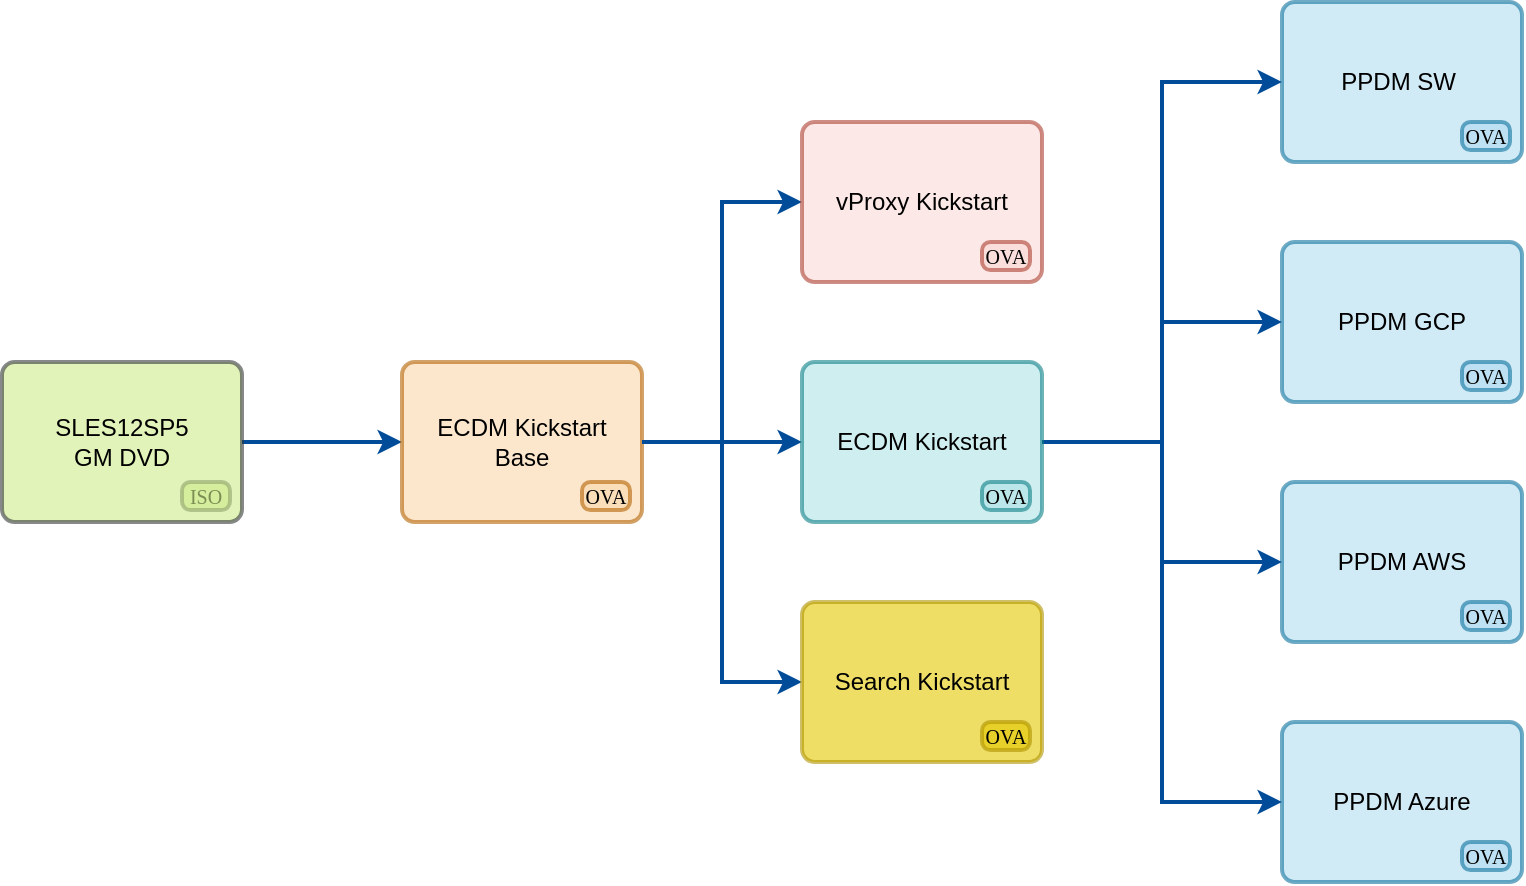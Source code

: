 <mxfile version="24.7.17" pages="4">
  <diagram id="RIBj0NC18Egiunix4PCp" name="第 1 页">
    <mxGraphModel dx="1434" dy="738" grid="1" gridSize="10" guides="1" tooltips="1" connect="1" arrows="1" fold="1" page="1" pageScale="1" pageWidth="850" pageHeight="1100" math="0" shadow="0">
      <root>
        <mxCell id="0" />
        <mxCell id="1" parent="0" />
        <mxCell id="ygo22j3mXmgOa0LPUdUS-7" value="" style="edgeStyle=orthogonalEdgeStyle;rounded=0;orthogonalLoop=1;jettySize=auto;html=1;strokeWidth=2;strokeColor=#004C99;exitX=1;exitY=0.5;exitDx=0;exitDy=0;" parent="1" source="ygo22j3mXmgOa0LPUdUS-35" target="ygo22j3mXmgOa0LPUdUS-6" edge="1">
          <mxGeometry relative="1" as="geometry">
            <mxPoint x="160" y="240" as="sourcePoint" />
          </mxGeometry>
        </mxCell>
        <mxCell id="ygo22j3mXmgOa0LPUdUS-13" value="" style="edgeStyle=orthogonalEdgeStyle;rounded=0;orthogonalLoop=1;jettySize=auto;html=1;fontFamily=Lucida Console;fontSize=10;fontColor=#66B2FF;strokeColor=#004C99;strokeWidth=2;" parent="1" source="ygo22j3mXmgOa0LPUdUS-6" target="ygo22j3mXmgOa0LPUdUS-12" edge="1">
          <mxGeometry relative="1" as="geometry" />
        </mxCell>
        <mxCell id="ygo22j3mXmgOa0LPUdUS-18" value="" style="group" parent="1" vertex="1" connectable="0">
          <mxGeometry x="680" y="20" width="120" height="80" as="geometry" />
        </mxCell>
        <mxCell id="ygo22j3mXmgOa0LPUdUS-15" value="PPDM SW&amp;nbsp;" style="rounded=1;whiteSpace=wrap;html=1;fillColor=#b1ddf0;strokeColor=#10739e;strokeWidth=2;opacity=60;arcSize=8;glass=0;sketch=0;shadow=0;" parent="ygo22j3mXmgOa0LPUdUS-18" vertex="1">
          <mxGeometry width="120" height="80" as="geometry" />
        </mxCell>
        <mxCell id="ygo22j3mXmgOa0LPUdUS-17" value="OVA" style="rounded=1;whiteSpace=wrap;html=1;shadow=0;glass=0;sketch=0;strokeWidth=2;opacity=60;arcSize=30;fontSize=10;fontFamily=Lucida Console;labelBackgroundColor=none;labelBorderColor=none;strokeColor=#10739e;fillColor=#b1ddf0;" parent="ygo22j3mXmgOa0LPUdUS-18" vertex="1">
          <mxGeometry x="90" y="60" width="24" height="14" as="geometry" />
        </mxCell>
        <mxCell id="ygo22j3mXmgOa0LPUdUS-20" value="" style="group" parent="1" vertex="1" connectable="0">
          <mxGeometry x="240" y="200" width="120" height="80" as="geometry" />
        </mxCell>
        <mxCell id="ygo22j3mXmgOa0LPUdUS-6" value="ECDM Kickstart &lt;br&gt;Base" style="rounded=1;whiteSpace=wrap;html=1;fillColor=#fad7ac;strokeColor=#b46504;strokeWidth=2;opacity=60;arcSize=8;glass=0;sketch=0;shadow=0;" parent="ygo22j3mXmgOa0LPUdUS-20" vertex="1">
          <mxGeometry width="120" height="80" as="geometry" />
        </mxCell>
        <mxCell id="ygo22j3mXmgOa0LPUdUS-10" value="OVA" style="rounded=1;whiteSpace=wrap;html=1;shadow=0;glass=0;sketch=0;strokeWidth=2;opacity=60;arcSize=30;fontSize=10;fontFamily=Lucida Console;labelBackgroundColor=none;labelBorderColor=none;strokeColor=#b46504;fillColor=#fad7ac;" parent="ygo22j3mXmgOa0LPUdUS-20" vertex="1">
          <mxGeometry x="90" y="60" width="24" height="14" as="geometry" />
        </mxCell>
        <mxCell id="ygo22j3mXmgOa0LPUdUS-22" value="PPDM GCP" style="rounded=1;whiteSpace=wrap;html=1;fillColor=#b1ddf0;strokeColor=#10739e;strokeWidth=2;opacity=60;arcSize=8;glass=0;sketch=0;shadow=0;" parent="1" vertex="1">
          <mxGeometry x="680" y="140" width="120" height="80" as="geometry" />
        </mxCell>
        <mxCell id="ygo22j3mXmgOa0LPUdUS-24" value="PPDM AWS" style="rounded=1;whiteSpace=wrap;html=1;fillColor=#b1ddf0;strokeColor=#10739e;strokeWidth=2;opacity=60;arcSize=8;glass=0;sketch=0;shadow=0;" parent="1" vertex="1">
          <mxGeometry x="680" y="260" width="120" height="80" as="geometry" />
        </mxCell>
        <mxCell id="ygo22j3mXmgOa0LPUdUS-26" value="PPDM Azure" style="rounded=1;whiteSpace=wrap;html=1;fillColor=#b1ddf0;strokeColor=#10739e;strokeWidth=2;opacity=60;arcSize=8;glass=0;sketch=0;shadow=0;" parent="1" vertex="1">
          <mxGeometry x="680" y="380" width="120" height="80" as="geometry" />
        </mxCell>
        <mxCell id="ygo22j3mXmgOa0LPUdUS-28" style="edgeStyle=orthogonalEdgeStyle;rounded=0;orthogonalLoop=1;jettySize=auto;html=1;entryX=0;entryY=0.5;entryDx=0;entryDy=0;strokeColor=#004C99;strokeWidth=2;fontFamily=Lucida Console;fontSize=10;fontColor=#66B2FF;" parent="1" source="ygo22j3mXmgOa0LPUdUS-12" target="ygo22j3mXmgOa0LPUdUS-15" edge="1">
          <mxGeometry relative="1" as="geometry" />
        </mxCell>
        <mxCell id="ygo22j3mXmgOa0LPUdUS-29" style="edgeStyle=orthogonalEdgeStyle;rounded=0;orthogonalLoop=1;jettySize=auto;html=1;entryX=0;entryY=0.5;entryDx=0;entryDy=0;strokeColor=#004C99;strokeWidth=2;fontFamily=Lucida Console;fontSize=10;fontColor=#66B2FF;" parent="1" source="ygo22j3mXmgOa0LPUdUS-12" target="ygo22j3mXmgOa0LPUdUS-22" edge="1">
          <mxGeometry relative="1" as="geometry" />
        </mxCell>
        <mxCell id="ygo22j3mXmgOa0LPUdUS-30" style="edgeStyle=orthogonalEdgeStyle;rounded=0;orthogonalLoop=1;jettySize=auto;html=1;entryX=0;entryY=0.5;entryDx=0;entryDy=0;strokeColor=#004C99;strokeWidth=2;fontFamily=Lucida Console;fontSize=10;fontColor=#66B2FF;" parent="1" source="ygo22j3mXmgOa0LPUdUS-12" target="ygo22j3mXmgOa0LPUdUS-24" edge="1">
          <mxGeometry relative="1" as="geometry" />
        </mxCell>
        <mxCell id="ygo22j3mXmgOa0LPUdUS-31" style="edgeStyle=orthogonalEdgeStyle;rounded=0;orthogonalLoop=1;jettySize=auto;html=1;entryX=0;entryY=0.5;entryDx=0;entryDy=0;strokeColor=#004C99;strokeWidth=2;fontFamily=Lucida Console;fontSize=10;fontColor=#66B2FF;" parent="1" source="ygo22j3mXmgOa0LPUdUS-12" target="ygo22j3mXmgOa0LPUdUS-26" edge="1">
          <mxGeometry relative="1" as="geometry" />
        </mxCell>
        <mxCell id="ygo22j3mXmgOa0LPUdUS-32" value="OVA" style="rounded=1;whiteSpace=wrap;html=1;shadow=0;glass=0;sketch=0;strokeWidth=2;opacity=60;arcSize=30;fontSize=10;fontFamily=Lucida Console;labelBackgroundColor=none;labelBorderColor=none;strokeColor=#10739e;fillColor=#b1ddf0;" parent="1" vertex="1">
          <mxGeometry x="770" y="200" width="24" height="14" as="geometry" />
        </mxCell>
        <mxCell id="ygo22j3mXmgOa0LPUdUS-33" value="OVA" style="rounded=1;whiteSpace=wrap;html=1;shadow=0;glass=0;sketch=0;strokeWidth=2;opacity=60;arcSize=30;fontSize=10;fontFamily=Lucida Console;labelBackgroundColor=none;labelBorderColor=none;strokeColor=#10739e;fillColor=#b1ddf0;" parent="1" vertex="1">
          <mxGeometry x="770" y="320" width="24" height="14" as="geometry" />
        </mxCell>
        <mxCell id="ygo22j3mXmgOa0LPUdUS-34" value="OVA" style="rounded=1;whiteSpace=wrap;html=1;shadow=0;glass=0;sketch=0;strokeWidth=2;opacity=60;arcSize=30;fontSize=10;fontFamily=Lucida Console;labelBackgroundColor=none;labelBorderColor=none;strokeColor=#10739e;fillColor=#b1ddf0;" parent="1" vertex="1">
          <mxGeometry x="770" y="440" width="24" height="14" as="geometry" />
        </mxCell>
        <mxCell id="ygo22j3mXmgOa0LPUdUS-8" value="ISO" style="rounded=1;whiteSpace=wrap;html=1;shadow=0;glass=0;sketch=0;strokeWidth=2;opacity=60;arcSize=30;fontSize=10;fontFamily=Lucida Console;labelBackgroundColor=none;labelBorderColor=none;strokeColor=#36393d;fillColor=#cdeb8b;" parent="1" vertex="1">
          <mxGeometry x="130" y="260" width="24" height="14" as="geometry" />
        </mxCell>
        <mxCell id="ygo22j3mXmgOa0LPUdUS-35" value="SLES12SP5&lt;br&gt;GM DVD" style="rounded=1;whiteSpace=wrap;html=1;fillColor=#cdeb8b;strokeColor=#36393d;strokeWidth=2;opacity=60;arcSize=8;glass=0;sketch=0;shadow=0;" parent="1" vertex="1">
          <mxGeometry x="40" y="200" width="120" height="80" as="geometry" />
        </mxCell>
        <mxCell id="ygo22j3mXmgOa0LPUdUS-12" value="ECDM Kickstart" style="rounded=1;whiteSpace=wrap;html=1;fillColor=#b0e3e6;strokeColor=#0e8088;strokeWidth=2;opacity=60;arcSize=8;glass=0;sketch=0;shadow=0;" parent="1" vertex="1">
          <mxGeometry x="440" y="200" width="120" height="80" as="geometry" />
        </mxCell>
        <mxCell id="ygo22j3mXmgOa0LPUdUS-14" value="OVA" style="rounded=1;whiteSpace=wrap;html=1;shadow=0;glass=0;sketch=0;strokeWidth=2;opacity=60;arcSize=30;fontSize=10;fontFamily=Lucida Console;labelBackgroundColor=none;labelBorderColor=none;strokeColor=#0e8088;fillColor=#b0e3e6;" parent="1" vertex="1">
          <mxGeometry x="530" y="260" width="24" height="14" as="geometry" />
        </mxCell>
        <mxCell id="HNwOBdgEyjGrYQTIHrpk-8" style="edgeStyle=orthogonalEdgeStyle;rounded=0;orthogonalLoop=1;jettySize=auto;html=1;exitX=1;exitY=0.5;exitDx=0;exitDy=0;entryX=0;entryY=0.5;entryDx=0;entryDy=0;strokeWidth=2;strokeColor=#004C99;" parent="1" source="ygo22j3mXmgOa0LPUdUS-6" target="HNwOBdgEyjGrYQTIHrpk-11" edge="1">
          <mxGeometry relative="1" as="geometry">
            <mxPoint x="440" y="360" as="targetPoint" />
          </mxGeometry>
        </mxCell>
        <mxCell id="HNwOBdgEyjGrYQTIHrpk-9" style="edgeStyle=orthogonalEdgeStyle;rounded=0;orthogonalLoop=1;jettySize=auto;html=1;exitX=1;exitY=0.5;exitDx=0;exitDy=0;entryX=0;entryY=0.5;entryDx=0;entryDy=0;strokeColor=#004C99;strokeWidth=2;" parent="1" source="ygo22j3mXmgOa0LPUdUS-6" target="HNwOBdgEyjGrYQTIHrpk-13" edge="1">
          <mxGeometry relative="1" as="geometry">
            <mxPoint x="440" y="120" as="targetPoint" />
          </mxGeometry>
        </mxCell>
        <mxCell id="HNwOBdgEyjGrYQTIHrpk-11" value="Search Kickstart" style="rounded=1;whiteSpace=wrap;html=1;fillColor=#e3c800;strokeColor=#B09500;strokeWidth=2;opacity=60;arcSize=8;glass=0;sketch=0;shadow=0;fontColor=#000000;" parent="1" vertex="1">
          <mxGeometry x="440" y="320" width="120" height="80" as="geometry" />
        </mxCell>
        <mxCell id="HNwOBdgEyjGrYQTIHrpk-12" value="OVA" style="rounded=1;whiteSpace=wrap;html=1;shadow=0;glass=0;sketch=0;strokeWidth=2;opacity=60;arcSize=30;fontSize=10;fontFamily=Lucida Console;labelBackgroundColor=none;labelBorderColor=none;strokeColor=#B09500;fillColor=#e3c800;fontColor=#000000;" parent="1" vertex="1">
          <mxGeometry x="530" y="380" width="24" height="14" as="geometry" />
        </mxCell>
        <mxCell id="HNwOBdgEyjGrYQTIHrpk-13" value="vProxy Kickstart" style="rounded=1;whiteSpace=wrap;html=1;fillColor=#fad9d5;strokeColor=#ae4132;strokeWidth=2;opacity=60;arcSize=8;glass=0;sketch=0;shadow=0;" parent="1" vertex="1">
          <mxGeometry x="440" y="80" width="120" height="80" as="geometry" />
        </mxCell>
        <mxCell id="HNwOBdgEyjGrYQTIHrpk-14" value="OVA" style="rounded=1;whiteSpace=wrap;html=1;shadow=0;glass=0;sketch=0;strokeWidth=2;opacity=60;arcSize=30;fontSize=10;fontFamily=Lucida Console;labelBackgroundColor=none;labelBorderColor=none;strokeColor=#ae4132;fillColor=#fad9d5;" parent="1" vertex="1">
          <mxGeometry x="530" y="140" width="24" height="14" as="geometry" />
        </mxCell>
      </root>
    </mxGraphModel>
  </diagram>
  <diagram id="YVI4lRym46HZ5nPO-vqc" name="第 2 页">
    <mxGraphModel dx="1422" dy="762" grid="1" gridSize="10" guides="1" tooltips="1" connect="1" arrows="1" fold="1" page="1" pageScale="1" pageWidth="850" pageHeight="1100" math="0" shadow="0">
      <root>
        <mxCell id="0" />
        <mxCell id="1" parent="0" />
        <mxCell id="i0FnUVWd9GVY3OcRSUFA-1" value="" style="group" parent="1" vertex="1" connectable="0">
          <mxGeometry x="80" y="200" width="120" height="80" as="geometry" />
        </mxCell>
        <mxCell id="i0FnUVWd9GVY3OcRSUFA-2" value="PPDM" style="rounded=1;whiteSpace=wrap;html=1;fillColor=#b1ddf0;strokeColor=#10739e;strokeWidth=2;opacity=60;arcSize=8;glass=0;sketch=0;shadow=0;" parent="i0FnUVWd9GVY3OcRSUFA-1" vertex="1">
          <mxGeometry width="120" height="80" as="geometry" />
        </mxCell>
        <mxCell id="i0FnUVWd9GVY3OcRSUFA-3" value="OVA" style="rounded=1;whiteSpace=wrap;html=1;shadow=0;glass=0;sketch=0;strokeWidth=2;opacity=60;arcSize=30;fontSize=10;fontFamily=Lucida Console;labelBackgroundColor=none;labelBorderColor=none;strokeColor=#10739e;fillColor=#b1ddf0;" parent="i0FnUVWd9GVY3OcRSUFA-1" vertex="1">
          <mxGeometry x="90" y="60" width="24" height="14" as="geometry" />
        </mxCell>
        <mxCell id="i0FnUVWd9GVY3OcRSUFA-4" value="" style="group" parent="1" vertex="1" connectable="0">
          <mxGeometry x="280" y="80" width="120" height="80" as="geometry" />
        </mxCell>
        <mxCell id="i0FnUVWd9GVY3OcRSUFA-5" value="vProxy" style="rounded=1;whiteSpace=wrap;html=1;fillColor=#b1ddf0;strokeColor=#10739e;strokeWidth=2;opacity=60;arcSize=8;glass=0;sketch=0;shadow=0;" parent="i0FnUVWd9GVY3OcRSUFA-4" vertex="1">
          <mxGeometry width="120" height="80" as="geometry" />
        </mxCell>
        <mxCell id="i0FnUVWd9GVY3OcRSUFA-6" value="OVA" style="rounded=1;whiteSpace=wrap;html=1;shadow=0;glass=0;sketch=0;strokeWidth=2;opacity=60;arcSize=30;fontSize=10;fontFamily=Lucida Console;labelBackgroundColor=none;labelBorderColor=none;strokeColor=#10739e;fillColor=#b1ddf0;" parent="i0FnUVWd9GVY3OcRSUFA-4" vertex="1">
          <mxGeometry x="90" y="60" width="24" height="14" as="geometry" />
        </mxCell>
        <mxCell id="i0FnUVWd9GVY3OcRSUFA-7" value="" style="group" parent="1" vertex="1" connectable="0">
          <mxGeometry x="280" y="320" width="120" height="80" as="geometry" />
        </mxCell>
        <mxCell id="i0FnUVWd9GVY3OcRSUFA-8" value="Report" style="rounded=1;whiteSpace=wrap;html=1;fillColor=#b1ddf0;strokeColor=#10739e;strokeWidth=2;opacity=60;arcSize=8;glass=0;sketch=0;shadow=0;" parent="i0FnUVWd9GVY3OcRSUFA-7" vertex="1">
          <mxGeometry width="120" height="80" as="geometry" />
        </mxCell>
        <mxCell id="i0FnUVWd9GVY3OcRSUFA-9" value="OVA" style="rounded=1;whiteSpace=wrap;html=1;shadow=0;glass=0;sketch=0;strokeWidth=2;opacity=60;arcSize=30;fontSize=10;fontFamily=Lucida Console;labelBackgroundColor=none;labelBorderColor=none;strokeColor=#10739e;fillColor=#b1ddf0;" parent="i0FnUVWd9GVY3OcRSUFA-7" vertex="1">
          <mxGeometry x="90" y="60" width="24" height="14" as="geometry" />
        </mxCell>
        <mxCell id="i0FnUVWd9GVY3OcRSUFA-10" value="" style="group" parent="1" vertex="1" connectable="0">
          <mxGeometry x="280" y="200" width="120" height="80" as="geometry" />
        </mxCell>
        <mxCell id="i0FnUVWd9GVY3OcRSUFA-11" value="Search" style="rounded=1;whiteSpace=wrap;html=1;fillColor=#b1ddf0;strokeColor=#10739e;strokeWidth=2;opacity=60;arcSize=8;glass=0;sketch=0;shadow=0;" parent="i0FnUVWd9GVY3OcRSUFA-10" vertex="1">
          <mxGeometry width="120" height="80" as="geometry" />
        </mxCell>
        <mxCell id="i0FnUVWd9GVY3OcRSUFA-12" value="OVA" style="rounded=1;whiteSpace=wrap;html=1;shadow=0;glass=0;sketch=0;strokeWidth=2;opacity=60;arcSize=30;fontSize=10;fontFamily=Lucida Console;labelBackgroundColor=none;labelBorderColor=none;strokeColor=#10739e;fillColor=#b1ddf0;" parent="i0FnUVWd9GVY3OcRSUFA-10" vertex="1">
          <mxGeometry x="90" y="60" width="24" height="14" as="geometry" />
        </mxCell>
      </root>
    </mxGraphModel>
  </diagram>
  <diagram id="MQawiDP93KTEchMs3mjZ" name="Upgrade">
    <mxGraphModel dx="1434" dy="754" grid="1" gridSize="10" guides="1" tooltips="1" connect="1" arrows="1" fold="1" page="1" pageScale="1" pageWidth="850" pageHeight="1100" math="0" shadow="0">
      <root>
        <mxCell id="0" />
        <mxCell id="1" parent="0" />
        <mxCell id="bcrbuj0C03FMpGO-Lx7R-142" value="" style="rounded=0;whiteSpace=wrap;html=1;sketch=0;strokeColor=none;strokeWidth=2;fontSize=11;fillColor=#d5e8d4;opacity=50;" parent="1" vertex="1">
          <mxGeometry x="200" y="559.5" width="580" height="54" as="geometry" />
        </mxCell>
        <mxCell id="bcrbuj0C03FMpGO-Lx7R-143" value="" style="rounded=0;whiteSpace=wrap;html=1;sketch=0;strokeColor=none;strokeWidth=2;fontSize=11;fillColor=#d5e8d4;opacity=50;" parent="1" vertex="1">
          <mxGeometry x="200" y="679" width="580" height="54" as="geometry" />
        </mxCell>
        <mxCell id="bcrbuj0C03FMpGO-Lx7R-144" value="" style="rounded=0;whiteSpace=wrap;html=1;sketch=0;strokeColor=none;strokeWidth=2;fontSize=11;fillColor=#d5e8d4;opacity=50;" parent="1" vertex="1">
          <mxGeometry x="200" y="799.5" width="580" height="54" as="geometry" />
        </mxCell>
        <mxCell id="bcrbuj0C03FMpGO-Lx7R-139" value="" style="rounded=0;whiteSpace=wrap;html=1;sketch=0;strokeColor=none;strokeWidth=2;fontSize=11;fillColor=#d5e8d4;opacity=50;" parent="1" vertex="1">
          <mxGeometry x="200" y="159.5" width="580" height="79.5" as="geometry" />
        </mxCell>
        <mxCell id="bcrbuj0C03FMpGO-Lx7R-140" value="" style="rounded=0;whiteSpace=wrap;html=1;sketch=0;strokeColor=none;strokeWidth=2;fontSize=11;fillColor=#d5e8d4;opacity=50;" parent="1" vertex="1">
          <mxGeometry x="200" y="279.5" width="580" height="79.5" as="geometry" />
        </mxCell>
        <mxCell id="bcrbuj0C03FMpGO-Lx7R-141" value="" style="rounded=0;whiteSpace=wrap;html=1;sketch=0;strokeColor=none;strokeWidth=2;fontSize=11;fillColor=#d5e8d4;opacity=50;" parent="1" vertex="1">
          <mxGeometry x="200" y="400" width="580" height="79.5" as="geometry" />
        </mxCell>
        <mxCell id="bcrbuj0C03FMpGO-Lx7R-138" value="" style="rounded=0;whiteSpace=wrap;html=1;sketch=0;strokeColor=none;strokeWidth=2;fontSize=11;fillColor=#d5e8d4;opacity=50;" parent="1" vertex="1">
          <mxGeometry x="200" y="40" width="580" height="79.5" as="geometry" />
        </mxCell>
        <mxCell id="bcrbuj0C03FMpGO-Lx7R-11" style="edgeStyle=orthogonalEdgeStyle;rounded=0;orthogonalLoop=1;jettySize=auto;html=1;exitX=1;exitY=0.5;exitDx=0;exitDy=0;entryX=0;entryY=0.5;entryDx=0;entryDy=0;fontSize=14;strokeWidth=2;strokeColor=#66B2FF;" parent="1" source="bcrbuj0C03FMpGO-Lx7R-1" target="bcrbuj0C03FMpGO-Lx7R-5" edge="1">
          <mxGeometry relative="1" as="geometry" />
        </mxCell>
        <mxCell id="bcrbuj0C03FMpGO-Lx7R-1" value="SLES12 SP5" style="rounded=1;whiteSpace=wrap;html=1;fontSize=14;fillColor=#ffe6cc;strokeColor=#d79b00;strokeWidth=2;" parent="1" vertex="1">
          <mxGeometry x="400" y="59.5" width="120" height="40" as="geometry" />
        </mxCell>
        <mxCell id="bcrbuj0C03FMpGO-Lx7R-18" style="edgeStyle=orthogonalEdgeStyle;rounded=0;orthogonalLoop=1;jettySize=auto;html=1;fontSize=14;strokeWidth=2;strokeColor=#66B2FF;" parent="1" source="bcrbuj0C03FMpGO-Lx7R-2" target="bcrbuj0C03FMpGO-Lx7R-17" edge="1">
          <mxGeometry relative="1" as="geometry" />
        </mxCell>
        <mxCell id="bcrbuj0C03FMpGO-Lx7R-81" value="ar" style="edgeStyle=orthogonalEdgeStyle;rounded=0;orthogonalLoop=1;jettySize=auto;html=1;exitX=0;exitY=0.5;exitDx=0;exitDy=0;dashed=1;strokeWidth=2;fontSize=14;endArrow=none;endFill=0;" parent="1" source="bcrbuj0C03FMpGO-Lx7R-2" target="bcrbuj0C03FMpGO-Lx7R-13" edge="1">
          <mxGeometry relative="1" as="geometry" />
        </mxCell>
        <mxCell id="bcrbuj0C03FMpGO-Lx7R-2" value="dup" style="rhombus;whiteSpace=wrap;html=1;fontSize=14;fillColor=#dae8fc;strokeColor=#6c8ebf;" parent="1" vertex="1">
          <mxGeometry x="280" y="179" width="80" height="40" as="geometry" />
        </mxCell>
        <mxCell id="bcrbuj0C03FMpGO-Lx7R-57" style="edgeStyle=orthogonalEdgeStyle;rounded=0;orthogonalLoop=1;jettySize=auto;html=1;exitX=0.5;exitY=1;exitDx=0;exitDy=0;entryX=0.5;entryY=0;entryDx=0;entryDy=0;fontSize=14;strokeWidth=2;strokeColor=#66B2FF;" parent="1" source="bcrbuj0C03FMpGO-Lx7R-136" target="bcrbuj0C03FMpGO-Lx7R-2" edge="1">
          <mxGeometry relative="1" as="geometry" />
        </mxCell>
        <mxCell id="bcrbuj0C03FMpGO-Lx7R-137" value="" style="edgeStyle=orthogonalEdgeStyle;rounded=0;orthogonalLoop=1;jettySize=auto;html=1;strokeColor=#66B2FF;strokeWidth=2;fontSize=11;endArrow=classic;endFill=1;" parent="1" source="bcrbuj0C03FMpGO-Lx7R-5" target="bcrbuj0C03FMpGO-Lx7R-136" edge="1">
          <mxGeometry relative="1" as="geometry" />
        </mxCell>
        <mxCell id="bcrbuj0C03FMpGO-Lx7R-5" value="patch" style="rhombus;whiteSpace=wrap;html=1;fontSize=14;fillColor=#dae8fc;strokeColor=#6c8ebf;" parent="1" vertex="1">
          <mxGeometry x="560" y="59.5" width="80" height="40" as="geometry" />
        </mxCell>
        <mxCell id="bcrbuj0C03FMpGO-Lx7R-7" value="&lt;font style=&quot;font-size: 13px;&quot;&gt;SLES12 SP5 Repo&lt;/font&gt;" style="swimlane;fontStyle=1;align=center;verticalAlign=middle;childLayout=stackLayout;horizontal=1;startSize=29;horizontalStack=0;resizeParent=1;resizeParentMax=0;resizeLast=0;collapsible=0;marginBottom=0;html=1;fontSize=17;fillColor=#d5e8d4;strokeColor=#82b366;" parent="1" vertex="1">
          <mxGeometry x="40" y="40" width="160" height="79" as="geometry" />
        </mxCell>
        <mxCell id="bcrbuj0C03FMpGO-Lx7R-8" value="&lt;font style=&quot;font-size: 11px;&quot;&gt;SLE-Product-SLES&lt;/font&gt;" style="text;html=1;strokeColor=none;fillColor=none;align=center;verticalAlign=middle;spacingLeft=4;spacingRight=4;overflow=hidden;rotatable=0;points=[[0,0.5],[1,0.5]];portConstraint=eastwest;fontSize=17;" parent="bcrbuj0C03FMpGO-Lx7R-7" vertex="1">
          <mxGeometry y="29" width="160" height="25" as="geometry" />
        </mxCell>
        <mxCell id="bcrbuj0C03FMpGO-Lx7R-9" value="&lt;font style=&quot;font-size: 11px;&quot;&gt;SLE-Module-Basesystem&lt;/font&gt;" style="text;html=1;strokeColor=none;fillColor=none;align=center;verticalAlign=middle;spacingLeft=4;spacingRight=4;overflow=hidden;rotatable=0;points=[[0,0.5],[1,0.5]];portConstraint=eastwest;fontSize=17;" parent="bcrbuj0C03FMpGO-Lx7R-7" vertex="1">
          <mxGeometry y="54" width="160" height="25" as="geometry" />
        </mxCell>
        <mxCell id="bcrbuj0C03FMpGO-Lx7R-13" value="&lt;font style=&quot;font-size: 13px;&quot;&gt;SLES15 SP2 Repo&lt;/font&gt;" style="swimlane;fontStyle=1;align=center;verticalAlign=middle;childLayout=stackLayout;horizontal=1;startSize=29;horizontalStack=0;resizeParent=1;resizeParentMax=0;resizeLast=0;collapsible=0;marginBottom=0;html=1;fontSize=17;fillColor=#d5e8d4;strokeColor=#82b366;" parent="1" vertex="1">
          <mxGeometry x="40" y="159.5" width="160" height="79" as="geometry" />
        </mxCell>
        <mxCell id="bcrbuj0C03FMpGO-Lx7R-14" value="&lt;font style=&quot;font-size: 11px;&quot;&gt;SLE-Product-SLES&lt;/font&gt;" style="text;html=1;strokeColor=none;fillColor=none;align=center;verticalAlign=middle;spacingLeft=4;spacingRight=4;overflow=hidden;rotatable=0;points=[[0,0.5],[1,0.5]];portConstraint=eastwest;fontSize=17;" parent="bcrbuj0C03FMpGO-Lx7R-13" vertex="1">
          <mxGeometry y="29" width="160" height="25" as="geometry" />
        </mxCell>
        <mxCell id="bcrbuj0C03FMpGO-Lx7R-15" value="&lt;font style=&quot;font-size: 11px;&quot;&gt;SLE-Module-Basesystem&lt;/font&gt;" style="text;html=1;strokeColor=none;fillColor=none;align=center;verticalAlign=middle;spacingLeft=4;spacingRight=4;overflow=hidden;rotatable=0;points=[[0,0.5],[1,0.5]];portConstraint=eastwest;fontSize=17;" parent="bcrbuj0C03FMpGO-Lx7R-13" vertex="1">
          <mxGeometry y="54" width="160" height="25" as="geometry" />
        </mxCell>
        <mxCell id="bcrbuj0C03FMpGO-Lx7R-17" value="SLES15 SP2" style="rounded=1;whiteSpace=wrap;html=1;fontSize=14;fillColor=#ffe6cc;strokeColor=#d79b00;strokeWidth=2;" parent="1" vertex="1">
          <mxGeometry x="400" y="179" width="120" height="40" as="geometry" />
        </mxCell>
        <mxCell id="bcrbuj0C03FMpGO-Lx7R-32" style="edgeStyle=orthogonalEdgeStyle;rounded=0;orthogonalLoop=1;jettySize=auto;html=1;exitX=1;exitY=0.5;exitDx=0;exitDy=0;entryX=0;entryY=0.5;entryDx=0;entryDy=0;fontSize=14;strokeWidth=2;strokeColor=#66B2FF;" parent="1" source="bcrbuj0C03FMpGO-Lx7R-17" target="bcrbuj0C03FMpGO-Lx7R-38" edge="1">
          <mxGeometry relative="1" as="geometry">
            <mxPoint x="540" y="199" as="sourcePoint" />
          </mxGeometry>
        </mxCell>
        <mxCell id="bcrbuj0C03FMpGO-Lx7R-66" style="edgeStyle=orthogonalEdgeStyle;rounded=0;orthogonalLoop=1;jettySize=auto;html=1;exitX=0.5;exitY=1;exitDx=0;exitDy=0;entryX=0.5;entryY=0;entryDx=0;entryDy=0;fontSize=14;strokeWidth=2;strokeColor=#66B2FF;" parent="1" source="bcrbuj0C03FMpGO-Lx7R-84" target="bcrbuj0C03FMpGO-Lx7R-59" edge="1">
          <mxGeometry relative="1" as="geometry" />
        </mxCell>
        <mxCell id="bcrbuj0C03FMpGO-Lx7R-85" value="" style="edgeStyle=orthogonalEdgeStyle;rounded=0;orthogonalLoop=1;jettySize=auto;html=1;strokeColor=#66B2FF;strokeWidth=2;fontSize=14;endArrow=classic;endFill=1;" parent="1" source="bcrbuj0C03FMpGO-Lx7R-38" target="bcrbuj0C03FMpGO-Lx7R-84" edge="1">
          <mxGeometry relative="1" as="geometry" />
        </mxCell>
        <mxCell id="bcrbuj0C03FMpGO-Lx7R-38" value="reboot" style="rhombus;whiteSpace=wrap;html=1;fontSize=14;fillColor=#f8cecc;strokeColor=#b85450;sketch=1;" parent="1" vertex="1">
          <mxGeometry x="560" y="179" width="80" height="40" as="geometry" />
        </mxCell>
        <mxCell id="bcrbuj0C03FMpGO-Lx7R-58" style="edgeStyle=orthogonalEdgeStyle;rounded=0;orthogonalLoop=1;jettySize=auto;html=1;fontSize=14;strokeWidth=2;strokeColor=#66B2FF;" parent="1" source="bcrbuj0C03FMpGO-Lx7R-59" target="bcrbuj0C03FMpGO-Lx7R-64" edge="1">
          <mxGeometry relative="1" as="geometry" />
        </mxCell>
        <mxCell id="bcrbuj0C03FMpGO-Lx7R-82" value="ar" style="edgeStyle=orthogonalEdgeStyle;rounded=0;orthogonalLoop=1;jettySize=auto;html=1;dashed=1;strokeWidth=2;fontSize=14;endArrow=none;endFill=0;" parent="1" source="bcrbuj0C03FMpGO-Lx7R-59" target="bcrbuj0C03FMpGO-Lx7R-60" edge="1">
          <mxGeometry relative="1" as="geometry">
            <Array as="points">
              <mxPoint x="250" y="319.5" />
              <mxPoint x="250" y="319.5" />
            </Array>
          </mxGeometry>
        </mxCell>
        <mxCell id="bcrbuj0C03FMpGO-Lx7R-59" value="dup" style="rhombus;whiteSpace=wrap;html=1;fontSize=14;fillColor=#dae8fc;strokeColor=#6c8ebf;" parent="1" vertex="1">
          <mxGeometry x="280" y="299.5" width="80" height="40" as="geometry" />
        </mxCell>
        <mxCell id="bcrbuj0C03FMpGO-Lx7R-60" value="&lt;font style=&quot;font-size: 13px;&quot;&gt;SLES15 SP3 Repo&lt;/font&gt;" style="swimlane;fontStyle=1;align=center;verticalAlign=middle;childLayout=stackLayout;horizontal=1;startSize=29;horizontalStack=0;resizeParent=1;resizeParentMax=0;resizeLast=0;collapsible=0;marginBottom=0;html=1;fontSize=17;fillColor=#d5e8d4;strokeColor=#82b366;" parent="1" vertex="1">
          <mxGeometry x="40" y="280" width="160" height="79" as="geometry" />
        </mxCell>
        <mxCell id="bcrbuj0C03FMpGO-Lx7R-61" value="&lt;font style=&quot;font-size: 11px;&quot;&gt;SLE-Product-SLES&lt;/font&gt;" style="text;html=1;strokeColor=none;fillColor=none;align=center;verticalAlign=middle;spacingLeft=4;spacingRight=4;overflow=hidden;rotatable=0;points=[[0,0.5],[1,0.5]];portConstraint=eastwest;fontSize=17;" parent="bcrbuj0C03FMpGO-Lx7R-60" vertex="1">
          <mxGeometry y="29" width="160" height="25" as="geometry" />
        </mxCell>
        <mxCell id="bcrbuj0C03FMpGO-Lx7R-62" value="&lt;font style=&quot;font-size: 11px;&quot;&gt;SLE-Module-Basesystem&lt;/font&gt;" style="text;html=1;strokeColor=none;fillColor=none;align=center;verticalAlign=middle;spacingLeft=4;spacingRight=4;overflow=hidden;rotatable=0;points=[[0,0.5],[1,0.5]];portConstraint=eastwest;fontSize=17;" parent="bcrbuj0C03FMpGO-Lx7R-60" vertex="1">
          <mxGeometry y="54" width="160" height="25" as="geometry" />
        </mxCell>
        <mxCell id="bcrbuj0C03FMpGO-Lx7R-63" style="edgeStyle=orthogonalEdgeStyle;rounded=0;orthogonalLoop=1;jettySize=auto;html=1;entryX=0;entryY=0.5;entryDx=0;entryDy=0;fontSize=14;strokeWidth=2;strokeColor=#66B2FF;" parent="1" source="bcrbuj0C03FMpGO-Lx7R-64" target="bcrbuj0C03FMpGO-Lx7R-65" edge="1">
          <mxGeometry relative="1" as="geometry" />
        </mxCell>
        <mxCell id="bcrbuj0C03FMpGO-Lx7R-64" value="SLES15 SP3" style="rounded=1;whiteSpace=wrap;html=1;fontSize=14;fillColor=#ffe6cc;strokeColor=#d79b00;strokeWidth=2;" parent="1" vertex="1">
          <mxGeometry x="400" y="299.5" width="120" height="40" as="geometry" />
        </mxCell>
        <mxCell id="bcrbuj0C03FMpGO-Lx7R-75" style="edgeStyle=orthogonalEdgeStyle;rounded=0;orthogonalLoop=1;jettySize=auto;html=1;exitX=0.5;exitY=1;exitDx=0;exitDy=0;entryX=0.5;entryY=0;entryDx=0;entryDy=0;fontSize=14;strokeWidth=2;strokeColor=#66B2FF;" parent="1" source="bcrbuj0C03FMpGO-Lx7R-86" target="bcrbuj0C03FMpGO-Lx7R-68" edge="1">
          <mxGeometry relative="1" as="geometry" />
        </mxCell>
        <mxCell id="bcrbuj0C03FMpGO-Lx7R-87" style="edgeStyle=orthogonalEdgeStyle;rounded=0;orthogonalLoop=1;jettySize=auto;html=1;strokeColor=#66B2FF;strokeWidth=2;fontSize=14;endArrow=classic;endFill=1;" parent="1" source="bcrbuj0C03FMpGO-Lx7R-65" target="bcrbuj0C03FMpGO-Lx7R-86" edge="1">
          <mxGeometry relative="1" as="geometry" />
        </mxCell>
        <mxCell id="bcrbuj0C03FMpGO-Lx7R-65" value="reboot" style="rhombus;whiteSpace=wrap;html=1;fontSize=14;fillColor=#f8cecc;strokeColor=#b85450;sketch=1;" parent="1" vertex="1">
          <mxGeometry x="560" y="299.5" width="80" height="40" as="geometry" />
        </mxCell>
        <mxCell id="bcrbuj0C03FMpGO-Lx7R-67" style="edgeStyle=orthogonalEdgeStyle;rounded=0;orthogonalLoop=1;jettySize=auto;html=1;fontSize=14;strokeWidth=2;strokeColor=#66B2FF;" parent="1" source="bcrbuj0C03FMpGO-Lx7R-68" target="bcrbuj0C03FMpGO-Lx7R-73" edge="1">
          <mxGeometry relative="1" as="geometry" />
        </mxCell>
        <mxCell id="bcrbuj0C03FMpGO-Lx7R-83" value="ar" style="edgeStyle=orthogonalEdgeStyle;rounded=0;orthogonalLoop=1;jettySize=auto;html=1;dashed=1;strokeWidth=2;fontSize=14;endArrow=none;endFill=0;" parent="1" source="bcrbuj0C03FMpGO-Lx7R-68" target="bcrbuj0C03FMpGO-Lx7R-69" edge="1">
          <mxGeometry relative="1" as="geometry" />
        </mxCell>
        <mxCell id="bcrbuj0C03FMpGO-Lx7R-68" value="dup" style="rhombus;whiteSpace=wrap;html=1;fontSize=14;fillColor=#dae8fc;strokeColor=#6c8ebf;" parent="1" vertex="1">
          <mxGeometry x="280" y="419.5" width="80" height="40" as="geometry" />
        </mxCell>
        <mxCell id="bcrbuj0C03FMpGO-Lx7R-69" value="&lt;font style=&quot;font-size: 13px;&quot;&gt;SLES15 SP4 Repo&lt;/font&gt;" style="swimlane;fontStyle=1;align=center;verticalAlign=middle;childLayout=stackLayout;horizontal=1;startSize=29;horizontalStack=0;resizeParent=1;resizeParentMax=0;resizeLast=0;collapsible=0;marginBottom=0;html=1;fontSize=17;fillColor=#d5e8d4;strokeColor=#82b366;" parent="1" vertex="1">
          <mxGeometry x="40" y="400" width="160" height="79" as="geometry" />
        </mxCell>
        <mxCell id="bcrbuj0C03FMpGO-Lx7R-70" value="&lt;font style=&quot;font-size: 11px;&quot;&gt;SLE-Product-SLES&lt;/font&gt;" style="text;html=1;strokeColor=none;fillColor=none;align=center;verticalAlign=middle;spacingLeft=4;spacingRight=4;overflow=hidden;rotatable=0;points=[[0,0.5],[1,0.5]];portConstraint=eastwest;fontSize=17;" parent="bcrbuj0C03FMpGO-Lx7R-69" vertex="1">
          <mxGeometry y="29" width="160" height="25" as="geometry" />
        </mxCell>
        <mxCell id="bcrbuj0C03FMpGO-Lx7R-71" value="&lt;font style=&quot;font-size: 11px;&quot;&gt;SLE-Module-Basesystem&lt;/font&gt;" style="text;html=1;strokeColor=none;fillColor=none;align=center;verticalAlign=middle;spacingLeft=4;spacingRight=4;overflow=hidden;rotatable=0;points=[[0,0.5],[1,0.5]];portConstraint=eastwest;fontSize=17;" parent="bcrbuj0C03FMpGO-Lx7R-69" vertex="1">
          <mxGeometry y="54" width="160" height="25" as="geometry" />
        </mxCell>
        <mxCell id="bcrbuj0C03FMpGO-Lx7R-72" style="edgeStyle=orthogonalEdgeStyle;rounded=0;orthogonalLoop=1;jettySize=auto;html=1;entryX=0;entryY=0.5;entryDx=0;entryDy=0;fontSize=14;strokeWidth=2;strokeColor=#66B2FF;" parent="1" source="bcrbuj0C03FMpGO-Lx7R-73" target="bcrbuj0C03FMpGO-Lx7R-74" edge="1">
          <mxGeometry relative="1" as="geometry" />
        </mxCell>
        <mxCell id="bcrbuj0C03FMpGO-Lx7R-73" value="SLES15 SP4" style="rounded=1;whiteSpace=wrap;html=1;fontSize=14;fillColor=#ffe6cc;strokeColor=#d79b00;strokeWidth=2;" parent="1" vertex="1">
          <mxGeometry x="400" y="419.5" width="120" height="40" as="geometry" />
        </mxCell>
        <mxCell id="bcrbuj0C03FMpGO-Lx7R-89" value="" style="edgeStyle=orthogonalEdgeStyle;rounded=0;orthogonalLoop=1;jettySize=auto;html=1;strokeColor=#66B2FF;strokeWidth=2;fontSize=14;endArrow=classic;endFill=1;" parent="1" source="bcrbuj0C03FMpGO-Lx7R-74" target="bcrbuj0C03FMpGO-Lx7R-88" edge="1">
          <mxGeometry relative="1" as="geometry" />
        </mxCell>
        <mxCell id="bcrbuj0C03FMpGO-Lx7R-74" value="patch" style="rhombus;whiteSpace=wrap;html=1;fontSize=14;fillColor=#dae8fc;strokeColor=#6c8ebf;" parent="1" vertex="1">
          <mxGeometry x="560" y="419.5" width="80" height="40" as="geometry" />
        </mxCell>
        <mxCell id="bcrbuj0C03FMpGO-Lx7R-80" value="ar" style="edgeStyle=orthogonalEdgeStyle;rounded=0;orthogonalLoop=1;jettySize=auto;html=1;entryX=0;entryY=0.5;entryDx=0;entryDy=0;dashed=1;strokeWidth=2;fontSize=14;endArrow=none;endFill=0;" parent="1" source="bcrbuj0C03FMpGO-Lx7R-7" target="bcrbuj0C03FMpGO-Lx7R-1" edge="1">
          <mxGeometry relative="1" as="geometry" />
        </mxCell>
        <mxCell id="bcrbuj0C03FMpGO-Lx7R-84" value="patch" style="rhombus;whiteSpace=wrap;html=1;fontSize=14;fillColor=#f8cecc;strokeColor=#b85450;sketch=1;" parent="1" vertex="1">
          <mxGeometry x="680" y="179" width="80" height="40" as="geometry" />
        </mxCell>
        <mxCell id="bcrbuj0C03FMpGO-Lx7R-86" value="patch" style="rhombus;whiteSpace=wrap;html=1;fontSize=14;fillColor=#dae8fc;strokeColor=#6c8ebf;sketch=0;" parent="1" vertex="1">
          <mxGeometry x="680" y="299.5" width="80" height="40" as="geometry" />
        </mxCell>
        <mxCell id="bcrbuj0C03FMpGO-Lx7R-88" value="reboot" style="rhombus;whiteSpace=wrap;html=1;fontSize=14;fillColor=#dae8fc;strokeColor=#6c8ebf;" parent="1" vertex="1">
          <mxGeometry x="680" y="419.5" width="80" height="40" as="geometry" />
        </mxCell>
        <mxCell id="bcrbuj0C03FMpGO-Lx7R-90" style="edgeStyle=orthogonalEdgeStyle;rounded=0;orthogonalLoop=1;jettySize=auto;html=1;exitX=1;exitY=0.5;exitDx=0;exitDy=0;entryX=0;entryY=0.5;entryDx=0;entryDy=0;fontSize=14;strokeWidth=2;strokeColor=#66B2FF;" parent="1" source="bcrbuj0C03FMpGO-Lx7R-91" target="bcrbuj0C03FMpGO-Lx7R-96" edge="1">
          <mxGeometry relative="1" as="geometry" />
        </mxCell>
        <mxCell id="bcrbuj0C03FMpGO-Lx7R-91" value="SLES12 SP5" style="rounded=1;whiteSpace=wrap;html=1;fontSize=14;fillColor=#ffe6cc;strokeColor=#d79b00;strokeWidth=2;" parent="1" vertex="1">
          <mxGeometry x="400" y="566.5" width="120" height="40" as="geometry" />
        </mxCell>
        <mxCell id="bcrbuj0C03FMpGO-Lx7R-92" style="edgeStyle=orthogonalEdgeStyle;rounded=0;orthogonalLoop=1;jettySize=auto;html=1;fontSize=14;strokeWidth=2;strokeColor=#66B2FF;" parent="1" source="bcrbuj0C03FMpGO-Lx7R-94" target="bcrbuj0C03FMpGO-Lx7R-103" edge="1">
          <mxGeometry relative="1" as="geometry" />
        </mxCell>
        <mxCell id="bcrbuj0C03FMpGO-Lx7R-93" value="ar" style="edgeStyle=orthogonalEdgeStyle;rounded=0;orthogonalLoop=1;jettySize=auto;html=1;exitX=0;exitY=0.5;exitDx=0;exitDy=0;dashed=1;strokeWidth=2;fontSize=14;endArrow=none;endFill=0;" parent="1" source="bcrbuj0C03FMpGO-Lx7R-94" target="bcrbuj0C03FMpGO-Lx7R-100" edge="1">
          <mxGeometry relative="1" as="geometry" />
        </mxCell>
        <mxCell id="bcrbuj0C03FMpGO-Lx7R-94" value="up" style="rhombus;whiteSpace=wrap;html=1;fontSize=14;fillColor=#dae8fc;strokeColor=#6c8ebf;" parent="1" vertex="1">
          <mxGeometry x="280" y="686" width="80" height="40" as="geometry" />
        </mxCell>
        <mxCell id="bcrbuj0C03FMpGO-Lx7R-95" style="edgeStyle=orthogonalEdgeStyle;rounded=0;orthogonalLoop=1;jettySize=auto;html=1;exitX=0.5;exitY=1;exitDx=0;exitDy=0;entryX=0.5;entryY=0;entryDx=0;entryDy=0;fontSize=14;strokeWidth=2;strokeColor=#66B2FF;" parent="1" source="bcrbuj0C03FMpGO-Lx7R-96" target="bcrbuj0C03FMpGO-Lx7R-94" edge="1">
          <mxGeometry relative="1" as="geometry" />
        </mxCell>
        <mxCell id="bcrbuj0C03FMpGO-Lx7R-96" value="patch" style="rhombus;whiteSpace=wrap;html=1;fontSize=14;fillColor=#dae8fc;strokeColor=#6c8ebf;" parent="1" vertex="1">
          <mxGeometry x="560" y="566.5" width="80" height="40" as="geometry" />
        </mxCell>
        <mxCell id="bcrbuj0C03FMpGO-Lx7R-97" value="&lt;font style=&quot;font-size: 13px;&quot;&gt;sles-update&lt;/font&gt;" style="swimlane;fontStyle=1;align=center;verticalAlign=middle;childLayout=stackLayout;horizontal=1;startSize=29;horizontalStack=0;resizeParent=1;resizeParentMax=0;resizeLast=0;collapsible=0;marginBottom=0;html=1;fontSize=17;fillColor=#d5e8d4;strokeColor=#82b366;" parent="1" vertex="1">
          <mxGeometry x="40" y="559.5" width="160" height="54" as="geometry" />
        </mxCell>
        <mxCell id="bcrbuj0C03FMpGO-Lx7R-100" value="&lt;font style=&quot;font-size: 13px;&quot;&gt;SLES15 SP2 Repo&lt;/font&gt;" style="swimlane;fontStyle=1;align=center;verticalAlign=middle;childLayout=stackLayout;horizontal=1;startSize=29;horizontalStack=0;resizeParent=1;resizeParentMax=0;resizeLast=0;collapsible=0;marginBottom=0;html=1;fontSize=17;fillColor=#d5e8d4;strokeColor=#82b366;" parent="1" vertex="1">
          <mxGeometry x="40" y="679" width="160" height="54" as="geometry" />
        </mxCell>
        <mxCell id="bcrbuj0C03FMpGO-Lx7R-101" value="&lt;font style=&quot;font-size: 11px;&quot;&gt;SLE-Product-SLES&lt;/font&gt;" style="text;html=1;strokeColor=none;fillColor=none;align=center;verticalAlign=middle;spacingLeft=4;spacingRight=4;overflow=hidden;rotatable=0;points=[[0,0.5],[1,0.5]];portConstraint=eastwest;fontSize=17;" parent="bcrbuj0C03FMpGO-Lx7R-100" vertex="1">
          <mxGeometry y="29" width="160" height="25" as="geometry" />
        </mxCell>
        <mxCell id="bcrbuj0C03FMpGO-Lx7R-103" value="SLES15 SP2" style="rounded=1;whiteSpace=wrap;html=1;fontSize=14;fillColor=#ffe6cc;strokeColor=#d79b00;strokeWidth=2;" parent="1" vertex="1">
          <mxGeometry x="400" y="686" width="120" height="40" as="geometry" />
        </mxCell>
        <mxCell id="bcrbuj0C03FMpGO-Lx7R-104" style="edgeStyle=orthogonalEdgeStyle;rounded=0;orthogonalLoop=1;jettySize=auto;html=1;exitX=1;exitY=0.5;exitDx=0;exitDy=0;entryX=0;entryY=0.5;entryDx=0;entryDy=0;fontSize=14;strokeWidth=2;strokeColor=#66B2FF;" parent="1" source="bcrbuj0C03FMpGO-Lx7R-103" target="bcrbuj0C03FMpGO-Lx7R-130" edge="1">
          <mxGeometry relative="1" as="geometry">
            <mxPoint x="540" y="706" as="sourcePoint" />
            <mxPoint x="560" y="706" as="targetPoint" />
          </mxGeometry>
        </mxCell>
        <mxCell id="bcrbuj0C03FMpGO-Lx7R-105" style="edgeStyle=orthogonalEdgeStyle;rounded=0;orthogonalLoop=1;jettySize=auto;html=1;exitX=0.5;exitY=1;exitDx=0;exitDy=0;entryX=0.5;entryY=0;entryDx=0;entryDy=0;fontSize=14;strokeWidth=2;strokeColor=#66B2FF;" parent="1" source="bcrbuj0C03FMpGO-Lx7R-130" target="bcrbuj0C03FMpGO-Lx7R-110" edge="1">
          <mxGeometry relative="1" as="geometry" />
        </mxCell>
        <mxCell id="bcrbuj0C03FMpGO-Lx7R-108" style="edgeStyle=orthogonalEdgeStyle;rounded=0;orthogonalLoop=1;jettySize=auto;html=1;fontSize=14;strokeWidth=2;strokeColor=#66B2FF;" parent="1" source="bcrbuj0C03FMpGO-Lx7R-110" target="bcrbuj0C03FMpGO-Lx7R-115" edge="1">
          <mxGeometry relative="1" as="geometry" />
        </mxCell>
        <mxCell id="bcrbuj0C03FMpGO-Lx7R-109" value="SUSEConnect" style="edgeStyle=orthogonalEdgeStyle;rounded=0;orthogonalLoop=1;jettySize=auto;html=1;dashed=1;strokeWidth=2;fontSize=9;endArrow=none;endFill=0;" parent="1" source="bcrbuj0C03FMpGO-Lx7R-110" target="bcrbuj0C03FMpGO-Lx7R-111" edge="1">
          <mxGeometry relative="1" as="geometry">
            <Array as="points">
              <mxPoint x="250" y="826.5" />
              <mxPoint x="250" y="826.5" />
            </Array>
          </mxGeometry>
        </mxCell>
        <mxCell id="bcrbuj0C03FMpGO-Lx7R-110" value="migration" style="rhombus;whiteSpace=wrap;html=1;fontSize=14;fillColor=#dae8fc;strokeColor=#6c8ebf;" parent="1" vertex="1">
          <mxGeometry x="280" y="806.5" width="80" height="40" as="geometry" />
        </mxCell>
        <mxCell id="bcrbuj0C03FMpGO-Lx7R-111" value="&lt;font style=&quot;font-size: 13px;&quot;&gt;sles-update&lt;/font&gt;" style="swimlane;fontStyle=1;align=center;verticalAlign=middle;childLayout=stackLayout;horizontal=1;startSize=29;horizontalStack=0;resizeParent=1;resizeParentMax=0;resizeLast=0;collapsible=0;marginBottom=0;html=1;fontSize=17;fillColor=#d5e8d4;strokeColor=#82b366;" parent="1" vertex="1">
          <mxGeometry x="40" y="799.5" width="160" height="54" as="geometry" />
        </mxCell>
        <mxCell id="bcrbuj0C03FMpGO-Lx7R-114" style="edgeStyle=orthogonalEdgeStyle;rounded=0;orthogonalLoop=1;jettySize=auto;html=1;entryX=0;entryY=0.5;entryDx=0;entryDy=0;fontSize=14;strokeWidth=2;strokeColor=#66B2FF;" parent="1" source="bcrbuj0C03FMpGO-Lx7R-115" target="bcrbuj0C03FMpGO-Lx7R-118" edge="1">
          <mxGeometry relative="1" as="geometry" />
        </mxCell>
        <mxCell id="bcrbuj0C03FMpGO-Lx7R-115" value="SLES15 SP4" style="rounded=1;whiteSpace=wrap;html=1;fontSize=14;fillColor=#ffe6cc;strokeColor=#d79b00;strokeWidth=2;" parent="1" vertex="1">
          <mxGeometry x="400" y="806.5" width="120" height="40" as="geometry" />
        </mxCell>
        <mxCell id="bcrbuj0C03FMpGO-Lx7R-118" value="reboot" style="rhombus;whiteSpace=wrap;html=1;fontSize=14;fillColor=#dae8fc;strokeColor=#6c8ebf;sketch=0;" parent="1" vertex="1">
          <mxGeometry x="560" y="806.5" width="80" height="40" as="geometry" />
        </mxCell>
        <mxCell id="bcrbuj0C03FMpGO-Lx7R-129" value="SUSEConnect" style="edgeStyle=orthogonalEdgeStyle;rounded=0;orthogonalLoop=1;jettySize=auto;html=1;entryX=0;entryY=0.5;entryDx=0;entryDy=0;dashed=1;strokeWidth=2;fontSize=11;endArrow=none;endFill=0;" parent="1" source="bcrbuj0C03FMpGO-Lx7R-97" target="bcrbuj0C03FMpGO-Lx7R-91" edge="1">
          <mxGeometry relative="1" as="geometry" />
        </mxCell>
        <mxCell id="bcrbuj0C03FMpGO-Lx7R-130" value="patch" style="rhombus;whiteSpace=wrap;html=1;fontSize=14;fillColor=#dae8fc;strokeColor=#6c8ebf;sketch=0;" parent="1" vertex="1">
          <mxGeometry x="560" y="686" width="80" height="40" as="geometry" />
        </mxCell>
        <mxCell id="bcrbuj0C03FMpGO-Lx7R-134" value="3 update/7install/17 remove" style="text;html=1;align=center;verticalAlign=middle;resizable=0;points=[];autosize=1;strokeColor=none;fillColor=none;fontSize=11;" parent="1" vertex="1">
          <mxGeometry x="650" y="345" width="160" height="30" as="geometry" />
        </mxCell>
        <mxCell id="bcrbuj0C03FMpGO-Lx7R-135" value="2 update/3install" style="text;html=1;align=center;verticalAlign=middle;resizable=0;points=[];autosize=1;strokeColor=none;fillColor=none;fontSize=11;" parent="1" vertex="1">
          <mxGeometry x="660" y="420" width="100" height="30" as="geometry" />
        </mxCell>
        <mxCell id="bcrbuj0C03FMpGO-Lx7R-136" value="up" style="rhombus;whiteSpace=wrap;html=1;fontSize=14;fillColor=#dae8fc;strokeColor=#6c8ebf;textOpacity=50;" parent="1" vertex="1">
          <mxGeometry x="680" y="59.5" width="80" height="40" as="geometry" />
        </mxCell>
        <mxCell id="l1j5znUihKqVJfGyAdlI-4" value="" style="rounded=0;whiteSpace=wrap;html=1;sketch=0;strokeColor=none;strokeWidth=2;fontSize=11;fillColor=#d5e8d4;opacity=50;" parent="1" vertex="1">
          <mxGeometry x="80" y="960" width="600" height="200" as="geometry" />
        </mxCell>
        <mxCell id="l1j5znUihKqVJfGyAdlI-5" style="edgeStyle=orthogonalEdgeStyle;rounded=0;orthogonalLoop=1;jettySize=auto;html=1;exitX=1;exitY=0.5;exitDx=0;exitDy=0;entryX=0;entryY=0.5;entryDx=0;entryDy=0;fontSize=14;strokeWidth=2;strokeColor=#66B2FF;" parent="1" source="l1j5znUihKqVJfGyAdlI-6" target="l1j5znUihKqVJfGyAdlI-12" edge="1">
          <mxGeometry relative="1" as="geometry" />
        </mxCell>
        <mxCell id="l1j5znUihKqVJfGyAdlI-6" value="SLES12 SP5" style="rounded=1;whiteSpace=wrap;html=1;fontSize=14;fillColor=#ffe6cc;strokeColor=#d79b00;strokeWidth=2;" parent="1" vertex="1">
          <mxGeometry x="280" y="979.5" width="120" height="40" as="geometry" />
        </mxCell>
        <mxCell id="l1j5znUihKqVJfGyAdlI-10" style="edgeStyle=orthogonalEdgeStyle;rounded=0;orthogonalLoop=1;jettySize=auto;html=1;exitX=1;exitY=0.5;exitDx=0;exitDy=0;entryX=0;entryY=0.5;entryDx=0;entryDy=0;fontSize=14;strokeWidth=2;strokeColor=#66B2FF;" parent="1" source="l1j5znUihKqVJfGyAdlI-12" target="l1j5znUihKqVJfGyAdlI-57" edge="1">
          <mxGeometry relative="1" as="geometry">
            <mxPoint x="720" y="1019.5" as="sourcePoint" />
            <mxPoint x="320" y="1099" as="targetPoint" />
          </mxGeometry>
        </mxCell>
        <mxCell id="l1j5znUihKqVJfGyAdlI-12" value="patch" style="rhombus;whiteSpace=wrap;html=1;fontSize=14;fillColor=#dae8fc;strokeColor=#6c8ebf;opacity=50;" parent="1" vertex="1">
          <mxGeometry x="450" y="979.5" width="80" height="40" as="geometry" />
        </mxCell>
        <mxCell id="l1j5znUihKqVJfGyAdlI-13" value="&lt;font style=&quot;font-size: 13px;&quot;&gt;15.2 15.3 15.4 Repo&lt;/font&gt;" style="swimlane;fontStyle=1;align=center;verticalAlign=middle;childLayout=stackLayout;horizontal=1;startSize=29;horizontalStack=0;resizeParent=1;resizeParentMax=0;resizeLast=0;collapsible=0;marginBottom=0;html=1;fontSize=17;fillColor=#d5e8d4;strokeColor=#82b366;" parent="1" vertex="1">
          <mxGeometry x="80" y="960" width="160" height="80" as="geometry" />
        </mxCell>
        <mxCell id="l1j5znUihKqVJfGyAdlI-14" value="&lt;font style=&quot;font-size: 11px;&quot;&gt;SLE-Product-SLES&lt;/font&gt;" style="text;html=1;strokeColor=none;fillColor=none;align=center;verticalAlign=middle;spacingLeft=4;spacingRight=4;overflow=hidden;rotatable=0;points=[[0,0.5],[1,0.5]];portConstraint=eastwest;fontSize=17;" parent="l1j5znUihKqVJfGyAdlI-13" vertex="1">
          <mxGeometry y="29" width="160" height="25" as="geometry" />
        </mxCell>
        <mxCell id="l1j5znUihKqVJfGyAdlI-15" value="&lt;font style=&quot;font-size: 11px;&quot;&gt;SLE-Module-Basesystem&lt;/font&gt;" style="text;html=1;strokeColor=none;fillColor=none;align=center;verticalAlign=middle;spacingLeft=4;spacingRight=4;overflow=hidden;rotatable=0;points=[[0,0.5],[1,0.5]];portConstraint=eastwest;fontSize=17;" parent="l1j5znUihKqVJfGyAdlI-13" vertex="1">
          <mxGeometry y="54" width="160" height="26" as="geometry" />
        </mxCell>
        <mxCell id="l1j5znUihKqVJfGyAdlI-52" style="edgeStyle=orthogonalEdgeStyle;rounded=0;orthogonalLoop=1;jettySize=auto;html=1;entryX=0;entryY=0.5;entryDx=0;entryDy=0;fontSize=14;strokeWidth=2;strokeColor=#66B2FF;" parent="1" source="l1j5znUihKqVJfGyAdlI-53" target="l1j5znUihKqVJfGyAdlI-55" edge="1">
          <mxGeometry relative="1" as="geometry" />
        </mxCell>
        <mxCell id="l1j5znUihKqVJfGyAdlI-53" value="SLES15 SP4" style="rounded=1;whiteSpace=wrap;html=1;fontSize=14;fillColor=#ffe6cc;strokeColor=#d79b00;strokeWidth=2;" parent="1" vertex="1">
          <mxGeometry x="280" y="1100" width="120" height="40" as="geometry" />
        </mxCell>
        <mxCell id="l1j5znUihKqVJfGyAdlI-54" value="" style="edgeStyle=orthogonalEdgeStyle;rounded=0;orthogonalLoop=1;jettySize=auto;html=1;strokeColor=#66B2FF;strokeWidth=2;fontSize=14;endArrow=classic;endFill=1;" parent="1" source="l1j5znUihKqVJfGyAdlI-55" target="l1j5znUihKqVJfGyAdlI-56" edge="1">
          <mxGeometry relative="1" as="geometry" />
        </mxCell>
        <mxCell id="l1j5znUihKqVJfGyAdlI-55" value="patch" style="rhombus;whiteSpace=wrap;html=1;fontSize=14;fillColor=#dae8fc;strokeColor=#6c8ebf;" parent="1" vertex="1">
          <mxGeometry x="450" y="1100" width="80" height="40" as="geometry" />
        </mxCell>
        <mxCell id="l1j5znUihKqVJfGyAdlI-56" value="reboot" style="rhombus;whiteSpace=wrap;html=1;fontSize=14;fillColor=#dae8fc;strokeColor=#6c8ebf;" parent="1" vertex="1">
          <mxGeometry x="560" y="1100" width="80" height="40" as="geometry" />
        </mxCell>
        <mxCell id="l1j5znUihKqVJfGyAdlI-58" style="edgeStyle=orthogonalEdgeStyle;rounded=0;orthogonalLoop=1;jettySize=auto;html=1;exitX=0.5;exitY=1;exitDx=0;exitDy=0;entryX=0.5;entryY=0;entryDx=0;entryDy=0;" parent="1" source="l1j5znUihKqVJfGyAdlI-57" target="l1j5znUihKqVJfGyAdlI-53" edge="1">
          <mxGeometry relative="1" as="geometry" />
        </mxCell>
        <mxCell id="l1j5znUihKqVJfGyAdlI-57" value="dup" style="rhombus;whiteSpace=wrap;html=1;fontSize=14;fillColor=#dae8fc;strokeColor=#6c8ebf;" parent="1" vertex="1">
          <mxGeometry x="560" y="979.5" width="80" height="40" as="geometry" />
        </mxCell>
      </root>
    </mxGraphModel>
  </diagram>
  <diagram id="dOoLX7hhNDWd59unT6KM" name="第 4 页">
    <mxGraphModel dx="1434" dy="754" grid="1" gridSize="10" guides="1" tooltips="1" connect="1" arrows="1" fold="1" page="1" pageScale="1" pageWidth="850" pageHeight="1100" math="0" shadow="0">
      <root>
        <mxCell id="0" />
        <mxCell id="1" parent="0" />
        <mxCell id="P6Vgdv01_8IRfQPLG_DR-1" value="&lt;font style=&quot;font-size: 13px;&quot;&gt;DM5500 5.14&amp;nbsp; SLES12.5&lt;/font&gt;" style="swimlane;fontStyle=1;align=center;verticalAlign=middle;childLayout=stackLayout;horizontal=1;startSize=29;horizontalStack=0;resizeParent=1;resizeParentMax=0;resizeLast=0;collapsible=0;marginBottom=0;html=1;fontSize=17;fillColor=#d5e8d4;strokeColor=#82b366;" vertex="1" parent="1">
          <mxGeometry x="60" y="320" width="300" height="160" as="geometry" />
        </mxCell>
        <mxCell id="P6Vgdv01_8IRfQPLG_DR-2" value="&lt;font style=&quot;font-size: 11px;&quot;&gt;/etc/pam.d/common-auth&lt;/font&gt;" style="text;html=1;strokeColor=none;fillColor=none;align=left;verticalAlign=middle;spacingLeft=4;spacingRight=4;overflow=hidden;rotatable=0;points=[[0,0.5],[1,0.5]];portConstraint=eastwest;fontSize=17;" vertex="1" parent="P6Vgdv01_8IRfQPLG_DR-1">
          <mxGeometry y="29" width="300" height="25" as="geometry" />
        </mxCell>
        <mxCell id="P6Vgdv01_8IRfQPLG_DR-3" value="&lt;p lang=&quot;zh-CN&quot; style=&quot;margin: 0in; font-family: Calibri; font-size: 11px;&quot;&gt;&lt;/p&gt;&lt;div style=&quot;font-size: 11px;&quot;&gt;&lt;span style=&quot;font-size: 11px; background-color: initial;&quot;&gt;auth&amp;nbsp;&lt;/span&gt;&lt;span style=&quot;font-size: 11px; background-color: initial;&quot;&gt;required pam_tally2.so deny=3 onerr=fail audit serialize unlock_time=300&lt;/span&gt;&lt;/div&gt;&lt;p style=&quot;font-size: 11px;&quot;&gt;&lt;/p&gt;&lt;p lang=&quot;zh-CN&quot; style=&quot;margin: 0in; font-family: Calibri; font-size: 11px;&quot;&gt;auth&amp;nbsp; required&amp;nbsp;ppdm_pam_unix.so&lt;/p&gt;" style="text;html=1;strokeColor=none;fillColor=none;align=left;verticalAlign=middle;spacingLeft=4;spacingRight=4;overflow=hidden;rotatable=0;points=[[0,0.5],[1,0.5]];portConstraint=eastwest;fontSize=11;" vertex="1" parent="P6Vgdv01_8IRfQPLG_DR-1">
          <mxGeometry y="54" width="300" height="106" as="geometry" />
        </mxCell>
        <mxCell id="P6Vgdv01_8IRfQPLG_DR-4" value="&lt;font style=&quot;font-size: 13px;&quot;&gt;DM5500 5.15&amp;nbsp; &amp;nbsp;SLES 15.4&lt;/font&gt;" style="swimlane;fontStyle=1;align=center;verticalAlign=middle;childLayout=stackLayout;horizontal=1;startSize=29;horizontalStack=0;resizeParent=1;resizeParentMax=0;resizeLast=0;collapsible=0;marginBottom=0;html=1;fontSize=17;fillColor=#d5e8d4;strokeColor=#82b366;" vertex="1" parent="1">
          <mxGeometry x="440" y="320" width="300" height="160" as="geometry" />
        </mxCell>
        <mxCell id="P6Vgdv01_8IRfQPLG_DR-5" value="&lt;font style=&quot;font-size: 11px;&quot;&gt;/etc/pam.d/common-auth&lt;/font&gt;" style="text;html=1;strokeColor=none;fillColor=none;align=left;verticalAlign=middle;spacingLeft=4;spacingRight=4;overflow=hidden;rotatable=0;points=[[0,0.5],[1,0.5]];portConstraint=eastwest;fontSize=17;" vertex="1" parent="P6Vgdv01_8IRfQPLG_DR-4">
          <mxGeometry y="29" width="300" height="25" as="geometry" />
        </mxCell>
        <mxCell id="P6Vgdv01_8IRfQPLG_DR-6" value="&lt;p lang=&quot;zh-CN&quot; style=&quot;margin: 0in; font-family: Calibri; font-size: 11px;&quot;&gt;&lt;/p&gt;&lt;div style=&quot;font-size: 11px;&quot;&gt;&lt;span style=&quot;font-size: 11px; background-color: initial;&quot;&gt;auth&amp;nbsp;&lt;/span&gt;&lt;span style=&quot;font-size: 11px; background-color: initial;&quot;&gt;required pam_tally2.so deny=3 onerr=fail audit serialize unlock_time=300&lt;/span&gt;&lt;/div&gt;&lt;p style=&quot;font-size: 11px;&quot;&gt;&lt;/p&gt;&lt;p lang=&quot;zh-CN&quot; style=&quot;margin: 0in; font-family: Calibri; font-size: 11px;&quot;&gt;auth&amp;nbsp; required&amp;nbsp;ppdm_pam_unix.so&lt;/p&gt;" style="text;html=1;strokeColor=none;fillColor=none;align=left;verticalAlign=middle;spacingLeft=4;spacingRight=4;overflow=hidden;rotatable=0;points=[[0,0.5],[1,0.5]];portConstraint=eastwest;fontSize=11;" vertex="1" parent="P6Vgdv01_8IRfQPLG_DR-4">
          <mxGeometry y="54" width="300" height="106" as="geometry" />
        </mxCell>
        <mxCell id="P6Vgdv01_8IRfQPLG_DR-9" value="" style="edgeStyle=orthogonalEdgeStyle;rounded=0;orthogonalLoop=1;jettySize=auto;html=1;" edge="1" parent="1" source="P6Vgdv01_8IRfQPLG_DR-7" target="P6Vgdv01_8IRfQPLG_DR-8">
          <mxGeometry relative="1" as="geometry" />
        </mxCell>
        <mxCell id="P6Vgdv01_8IRfQPLG_DR-20" style="edgeStyle=orthogonalEdgeStyle;rounded=0;orthogonalLoop=1;jettySize=auto;html=1;exitX=0.5;exitY=1;exitDx=0;exitDy=0;entryX=0.5;entryY=0;entryDx=0;entryDy=0;dashed=1;" edge="1" parent="1" source="P6Vgdv01_8IRfQPLG_DR-7" target="P6Vgdv01_8IRfQPLG_DR-15">
          <mxGeometry relative="1" as="geometry" />
        </mxCell>
        <mxCell id="P6Vgdv01_8IRfQPLG_DR-7" value="DM5500 5.14&lt;br&gt;PPDM 19.14&lt;br&gt;SLES 12.5" style="rounded=1;whiteSpace=wrap;html=1;fillColor=#fff2cc;strokeColor=#d6b656;" vertex="1" parent="1">
          <mxGeometry x="80" y="560" width="120" height="60" as="geometry" />
        </mxCell>
        <mxCell id="P6Vgdv01_8IRfQPLG_DR-11" value="" style="edgeStyle=orthogonalEdgeStyle;rounded=0;orthogonalLoop=1;jettySize=auto;html=1;" edge="1" parent="1" source="P6Vgdv01_8IRfQPLG_DR-8" target="P6Vgdv01_8IRfQPLG_DR-10">
          <mxGeometry relative="1" as="geometry" />
        </mxCell>
        <mxCell id="P6Vgdv01_8IRfQPLG_DR-21" style="edgeStyle=orthogonalEdgeStyle;rounded=0;orthogonalLoop=1;jettySize=auto;html=1;exitX=0.5;exitY=1;exitDx=0;exitDy=0;entryX=0.5;entryY=0;entryDx=0;entryDy=0;dashed=1;" edge="1" parent="1" source="P6Vgdv01_8IRfQPLG_DR-8" target="P6Vgdv01_8IRfQPLG_DR-16">
          <mxGeometry relative="1" as="geometry" />
        </mxCell>
        <mxCell id="P6Vgdv01_8IRfQPLG_DR-8" value="OS Update&lt;br&gt;SLES 15.4" style="rounded=1;whiteSpace=wrap;html=1;fillColor=#dae8fc;strokeColor=#6c8ebf;" vertex="1" parent="1">
          <mxGeometry x="320" y="560" width="120" height="60" as="geometry" />
        </mxCell>
        <mxCell id="P6Vgdv01_8IRfQPLG_DR-22" style="edgeStyle=orthogonalEdgeStyle;rounded=0;orthogonalLoop=1;jettySize=auto;html=1;exitX=0.5;exitY=1;exitDx=0;exitDy=0;dashed=1;" edge="1" parent="1" source="P6Vgdv01_8IRfQPLG_DR-10" target="P6Vgdv01_8IRfQPLG_DR-18">
          <mxGeometry relative="1" as="geometry" />
        </mxCell>
        <mxCell id="P6Vgdv01_8IRfQPLG_DR-10" value="RPM update&lt;br&gt;uninstall&amp;nbsp;ppdm-pam-nss and then install it&amp;nbsp;" style="rounded=1;whiteSpace=wrap;html=1;fillColor=#d5e8d4;strokeColor=#82b366;" vertex="1" parent="1">
          <mxGeometry x="560" y="560" width="120" height="60" as="geometry" />
        </mxCell>
        <mxCell id="P6Vgdv01_8IRfQPLG_DR-15" value="&lt;h1&gt;&lt;font style=&quot;font-size: 13px;&quot;&gt;/etc/pam.d/common-auth&lt;/font&gt;&lt;br&gt;&lt;/h1&gt;&lt;div style=&quot;border-color: var(--border-color);&quot;&gt;&lt;div style=&quot;border-color: var(--border-color);&quot;&gt;auth required pam_tally2.so deny=3 onerr=fail audit serialize unlock_time=300&lt;/div&gt;&lt;div style=&quot;border-color: var(--border-color);&quot;&gt;auth&amp;nbsp; required ppdm_pam_unix.so&lt;/div&gt;&lt;/div&gt;" style="text;html=1;strokeColor=#d6b656;fillColor=#fff2cc;spacing=5;spacingTop=-20;whiteSpace=wrap;overflow=hidden;rounded=0;" vertex="1" parent="1">
          <mxGeometry x="40" y="640" width="200" height="120" as="geometry" />
        </mxCell>
        <mxCell id="P6Vgdv01_8IRfQPLG_DR-16" value="&lt;h1&gt;&lt;font style=&quot;font-size: 13px;&quot;&gt;/etc/pam.d/common-auth&amp;nbsp;&amp;nbsp;-&amp;gt; &lt;font color=&quot;#990000&quot;&gt;common-auth-pc&lt;/font&gt;&lt;/font&gt;&lt;br&gt;&lt;/h1&gt;&lt;div style=&quot;border-color: var(--border-color);&quot;&gt;&lt;div style=&quot;border-color: var(--border-color);&quot;&gt;&lt;div style=&quot;border-color: var(--border-color);&quot;&gt;auth&amp;nbsp; &amp;nbsp; required&amp;nbsp; &amp;nbsp; &amp;nbsp; &amp;nbsp; pam_env.so&lt;/div&gt;&lt;div style=&quot;border-color: var(--border-color);&quot;&gt;auth&amp;nbsp; &amp;nbsp; required&amp;nbsp; &amp;nbsp; &amp;nbsp; &amp;nbsp; pam_unix.so&amp;nbsp; &amp;nbsp; &amp;nbsp;try_first_pass&lt;/div&gt;&lt;/div&gt;&lt;/div&gt;" style="text;html=1;strokeColor=#6c8ebf;fillColor=#dae8fc;spacing=5;spacingTop=-20;whiteSpace=wrap;overflow=hidden;rounded=0;" vertex="1" parent="1">
          <mxGeometry x="280" y="640" width="200" height="120" as="geometry" />
        </mxCell>
        <mxCell id="P6Vgdv01_8IRfQPLG_DR-18" value="&lt;h1&gt;&lt;font style=&quot;font-size: 13px;&quot;&gt;/etc/pam.d/common-auth&lt;/font&gt;&lt;br&gt;&lt;/h1&gt;&lt;div style=&quot;border-color: var(--border-color); font-size: 13px;&quot;&gt;&lt;div style=&quot;border-color: var(--border-color);&quot;&gt;&lt;p lang=&quot;zh-CN&quot; style=&quot;margin: 0in;&quot;&gt;&lt;font style=&quot;font-size: 13px;&quot; face=&quot;Calibri&quot;&gt;auth&amp;nbsp; &amp;nbsp; required&amp;nbsp; &amp;nbsp; &amp;nbsp; &amp;nbsp; pam_env.so&lt;/font&gt;&lt;/p&gt;&lt;p lang=&quot;zh-CN&quot; style=&quot;margin: 0in;&quot;&gt;&lt;font style=&quot;font-size: 13px;&quot; face=&quot;Calibri&quot;&gt;&lt;span style=&quot;&quot;&gt;auth&amp;nbsp; required&amp;nbsp; ppdm_pam_unix.so&lt;/span&gt;&lt;/font&gt;&lt;/p&gt;&lt;/div&gt;&lt;/div&gt;" style="text;html=1;strokeColor=#82b366;fillColor=#d5e8d4;spacing=5;spacingTop=-20;whiteSpace=wrap;overflow=hidden;rounded=0;" vertex="1" parent="1">
          <mxGeometry x="520" y="640" width="200" height="120" as="geometry" />
        </mxCell>
      </root>
    </mxGraphModel>
  </diagram>
</mxfile>
